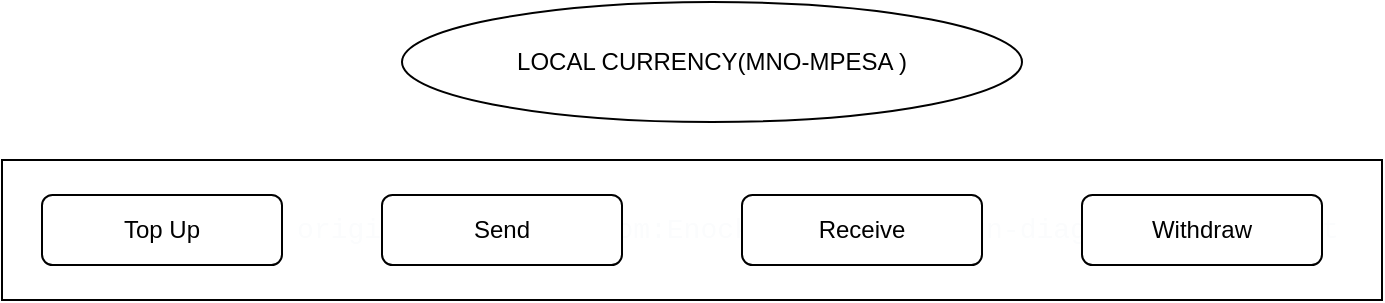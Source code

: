 <mxfile version="24.7.6">
  <diagram name="Page-1" id="_VVNCH2tBkHM1oxdJzIi">
    <mxGraphModel dx="1396" dy="793" grid="1" gridSize="10" guides="1" tooltips="1" connect="1" arrows="1" fold="1" page="1" pageScale="1" pageWidth="850" pageHeight="1100" math="0" shadow="0">
      <root>
        <mxCell id="0" />
        <mxCell id="1" parent="0" />
        <UserObject label="&lt;pre style=&quot;box-sizing: border-box; font-family: var(--fontStack-monospace, ui-monospace, SFMono-Regular, SF Mono, Menlo, Consolas, Liberation Mono, monospace); font-size: 14px; margin-top: 0px; margin-bottom: 0px; overflow: auto; color: rgb(251, 252, 253); font-style: normal; font-variant-ligatures: normal; font-variant-caps: normal; font-weight: 400; letter-spacing: normal; orphans: 2; text-align: start; text-indent: 0px; text-transform: none; widows: 2; word-spacing: 0px; -webkit-text-stroke-width: 0px; text-decoration-thickness: initial; text-decoration-style: initial; text-decoration-color: initial;&quot; class=&quot;copyable-terminal-content f5&quot; id=&quot;empty-setup-new-repo-echo&quot;&gt;&lt;span style=&quot;box-sizing: border-box;&quot; class=&quot;user-select-contain&quot;&gt;git remote add origin &lt;span style=&quot;box-sizing: border-box;&quot; data-targets=&quot;git-clone-help.helpTexts&quot;&gt;git@github.com:Enockkipkoech/design-diagrams-drawio.git&lt;/span&gt;&lt;/span&gt;&lt;/pre&gt;" id="Sc6ALYCBfedhq2a787Kb-1">
          <mxCell style="rounded=0;whiteSpace=wrap;html=1;" parent="1" vertex="1">
            <mxGeometry x="80" y="99" width="690" height="70" as="geometry" />
          </mxCell>
        </UserObject>
        <mxCell id="Sc6ALYCBfedhq2a787Kb-2" value="Top Up" style="rounded=1;whiteSpace=wrap;html=1;" parent="1" vertex="1">
          <mxGeometry x="100" y="116.5" width="120" height="35" as="geometry" />
        </mxCell>
        <mxCell id="Sc6ALYCBfedhq2a787Kb-3" value="Send" style="rounded=1;whiteSpace=wrap;html=1;" parent="1" vertex="1">
          <mxGeometry x="270" y="116.5" width="120" height="35" as="geometry" />
        </mxCell>
        <mxCell id="Sc6ALYCBfedhq2a787Kb-4" value="Receive" style="rounded=1;whiteSpace=wrap;html=1;" parent="1" vertex="1">
          <mxGeometry x="450" y="116.5" width="120" height="35" as="geometry" />
        </mxCell>
        <mxCell id="Sc6ALYCBfedhq2a787Kb-5" value="Withdraw" style="rounded=1;whiteSpace=wrap;html=1;" parent="1" vertex="1">
          <mxGeometry x="620" y="116.5" width="120" height="35" as="geometry" />
        </mxCell>
        <mxCell id="Sc6ALYCBfedhq2a787Kb-6" value="LOCAL CURRENCY(MNO-MPESA )" style="ellipse;whiteSpace=wrap;html=1;" parent="1" vertex="1">
          <mxGeometry x="280" y="20" width="310" height="60" as="geometry" />
        </mxCell>
        <mxCell id="Sc6ALYCBfedhq2a787Kb-7" style="edgeStyle=orthogonalEdgeStyle;rounded=0;orthogonalLoop=1;jettySize=auto;html=1;exitX=0.5;exitY=1;exitDx=0;exitDy=0;" parent="1" source="Sc6ALYCBfedhq2a787Kb-6" target="Sc6ALYCBfedhq2a787Kb-6" edge="1">
          <mxGeometry relative="1" as="geometry" />
        </mxCell>
      </root>
    </mxGraphModel>
  </diagram>
</mxfile>
